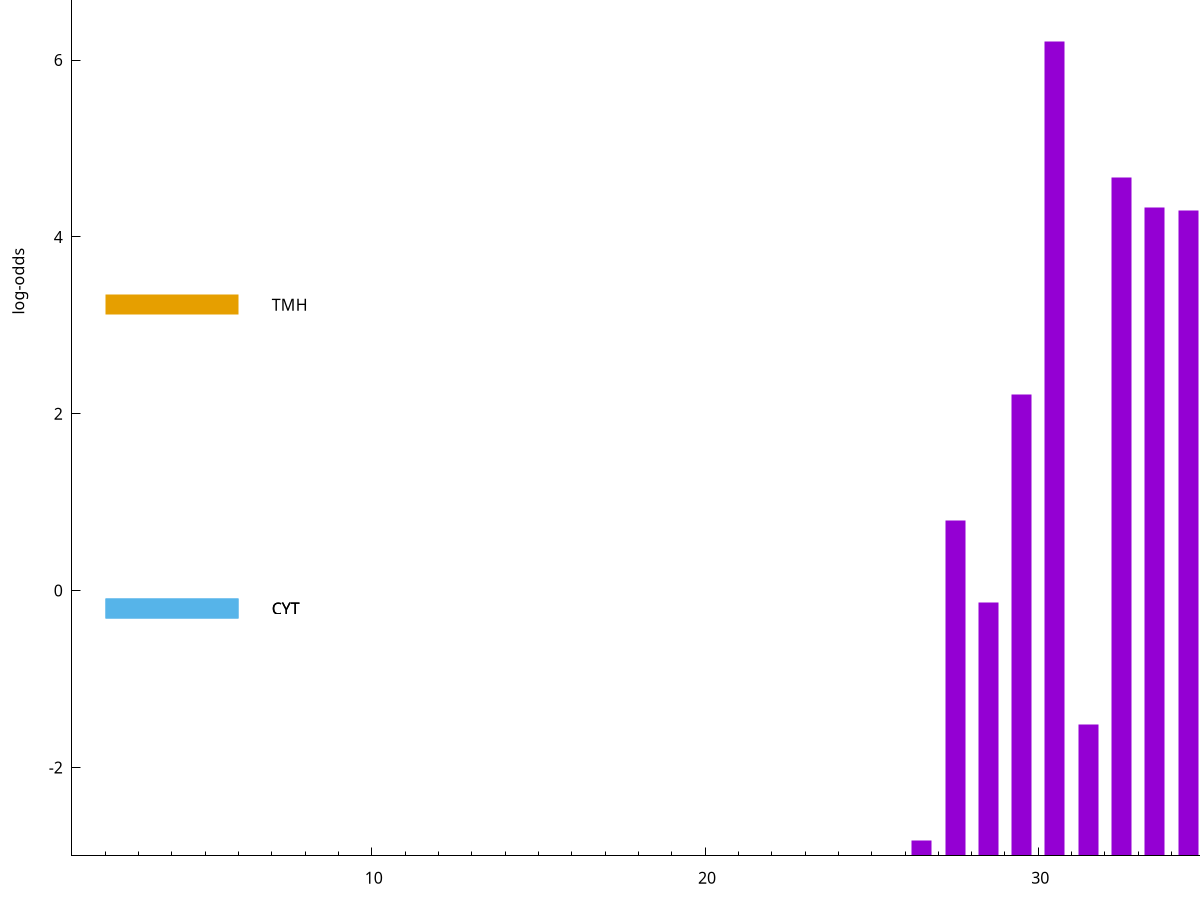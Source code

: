 set title "LipoP predictions for SRR5666568.gff"
set size 2., 1.4
set xrange [1:70] 
set mxtics 10
set yrange [-3:10]
set y2range [0:13]
set ylabel "log-odds"
set term postscript eps color solid "Helvetica" 30
set output "SRR5666568.gff634.eps"
set arrow from 2,7.2159 to 6,7.2159 nohead lt 1 lw 20
set label "SpI" at 7,7.2159
set arrow from 2,3.23203 to 6,3.23203 nohead lt 4 lw 20
set label "TMH" at 7,3.23203
set arrow from 2,-0.200913 to 6,-0.200913 nohead lt 3 lw 20
set label "CYT" at 7,-0.200913
set arrow from 2,-0.200913 to 6,-0.200913 nohead lt 3 lw 20
set label "CYT" at 7,-0.200913
set arrow from 2,7.2159 to 6,7.2159 nohead lt 1 lw 20
set label "SpI" at 7,7.2159
# NOTE: The scores below are the log-odds scores with the threshold
# NOTE: subtracted (a hack to make gnuplot make the histogram all
# NOTE: look nice).
plot "-" axes x1y2 title "" with impulses lt 1 lw 20
30.500000 9.209770
32.500000 7.676160
33.500000 7.336630
34.500000 7.300290
29.500000 5.216060
27.500000 3.796540
28.500000 2.860538
36.500000 2.628037
39.500000 1.585680
31.500000 1.487350
37.500000 0.256780
26.500000 0.177520
e
exit
